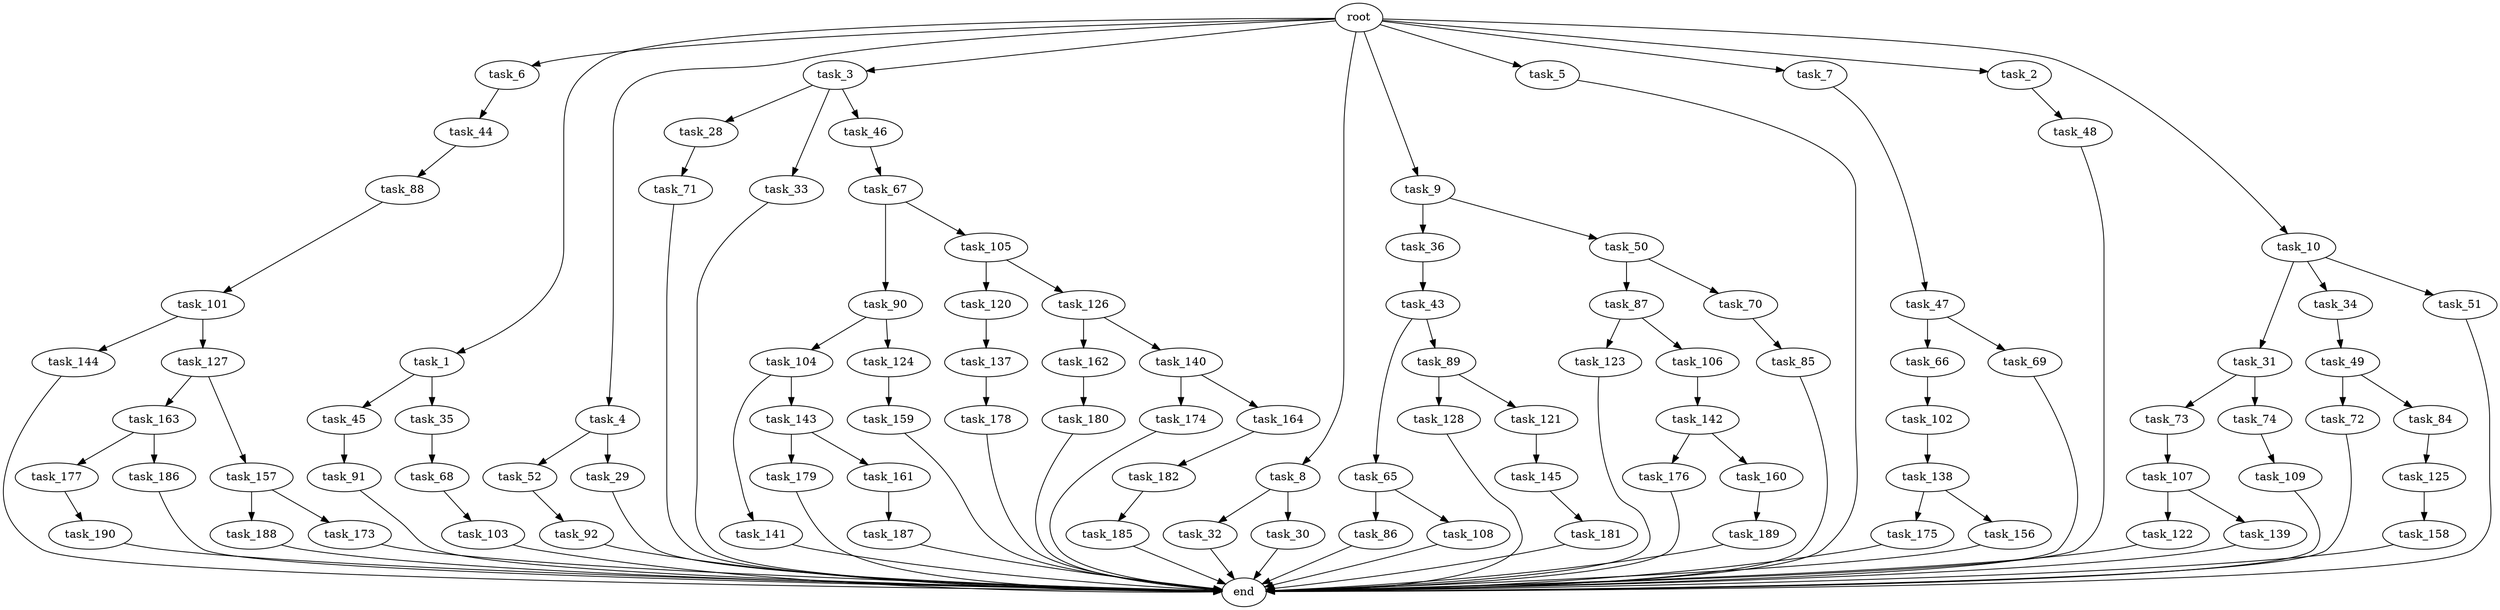 digraph G {
  task_6 [size="1.024000"];
  task_91 [size="137438953.472000"];
  task_45 [size="77309411.328000"];
  task_187 [size="309237645.312000"];
  task_73 [size="137438953.472000"];
  task_123 [size="309237645.312000"];
  task_107 [size="214748364.800000"];
  task_66 [size="214748364.800000"];
  task_1 [size="1.024000"];
  task_159 [size="214748364.800000"];
  task_68 [size="420906795.008000"];
  task_190 [size="858993459.200000"];
  task_65 [size="137438953.472000"];
  task_72 [size="137438953.472000"];
  root [size="0.000000"];
  task_178 [size="214748364.800000"];
  task_176 [size="34359738.368000"];
  task_179 [size="137438953.472000"];
  task_144 [size="858993459.200000"];
  task_84 [size="137438953.472000"];
  task_74 [size="137438953.472000"];
  task_4 [size="1.024000"];
  task_3 [size="1.024000"];
  task_86 [size="309237645.312000"];
  task_189 [size="309237645.312000"];
  task_85 [size="695784701.952000"];
  task_101 [size="77309411.328000"];
  task_182 [size="309237645.312000"];
  task_8 [size="1.024000"];
  task_120 [size="309237645.312000"];
  task_9 [size="1.024000"];
  task_109 [size="34359738.368000"];
  task_177 [size="549755813.888000"];
  task_5 [size="1.024000"];
  task_32 [size="858993459.200000"];
  task_161 [size="137438953.472000"];
  task_49 [size="34359738.368000"];
  task_145 [size="137438953.472000"];
  task_128 [size="858993459.200000"];
  task_36 [size="420906795.008000"];
  task_44 [size="34359738.368000"];
  task_92 [size="420906795.008000"];
  task_88 [size="549755813.888000"];
  task_7 [size="1.024000"];
  task_188 [size="214748364.800000"];
  task_181 [size="420906795.008000"];
  task_126 [size="309237645.312000"];
  task_35 [size="77309411.328000"];
  task_31 [size="420906795.008000"];
  task_186 [size="549755813.888000"];
  task_28 [size="309237645.312000"];
  task_142 [size="858993459.200000"];
  task_173 [size="214748364.800000"];
  task_137 [size="137438953.472000"];
  task_180 [size="549755813.888000"];
  task_121 [size="858993459.200000"];
  task_175 [size="214748364.800000"];
  task_141 [size="309237645.312000"];
  task_90 [size="137438953.472000"];
  task_162 [size="77309411.328000"];
  task_143 [size="309237645.312000"];
  task_2 [size="1.024000"];
  task_106 [size="309237645.312000"];
  task_105 [size="137438953.472000"];
  task_33 [size="309237645.312000"];
  task_87 [size="549755813.888000"];
  task_50 [size="420906795.008000"];
  task_122 [size="137438953.472000"];
  task_43 [size="34359738.368000"];
  task_104 [size="309237645.312000"];
  task_158 [size="420906795.008000"];
  task_160 [size="34359738.368000"];
  task_174 [size="137438953.472000"];
  task_103 [size="34359738.368000"];
  task_127 [size="858993459.200000"];
  task_70 [size="549755813.888000"];
  task_30 [size="858993459.200000"];
  task_156 [size="214748364.800000"];
  task_67 [size="858993459.200000"];
  task_48 [size="309237645.312000"];
  task_10 [size="1.024000"];
  task_164 [size="137438953.472000"];
  task_185 [size="137438953.472000"];
  task_52 [size="34359738.368000"];
  task_163 [size="214748364.800000"];
  task_29 [size="34359738.368000"];
  task_102 [size="77309411.328000"];
  task_124 [size="309237645.312000"];
  task_139 [size="137438953.472000"];
  task_47 [size="34359738.368000"];
  task_69 [size="214748364.800000"];
  task_140 [size="77309411.328000"];
  task_108 [size="309237645.312000"];
  end [size="0.000000"];
  task_71 [size="77309411.328000"];
  task_89 [size="137438953.472000"];
  task_46 [size="309237645.312000"];
  task_34 [size="420906795.008000"];
  task_51 [size="420906795.008000"];
  task_125 [size="420906795.008000"];
  task_138 [size="214748364.800000"];
  task_157 [size="214748364.800000"];

  task_6 -> task_44 [size="33554432.000000"];
  task_91 -> end [size="1.000000"];
  task_45 -> task_91 [size="134217728.000000"];
  task_187 -> end [size="1.000000"];
  task_73 -> task_107 [size="209715200.000000"];
  task_123 -> end [size="1.000000"];
  task_107 -> task_122 [size="134217728.000000"];
  task_107 -> task_139 [size="134217728.000000"];
  task_66 -> task_102 [size="75497472.000000"];
  task_1 -> task_35 [size="75497472.000000"];
  task_1 -> task_45 [size="75497472.000000"];
  task_159 -> end [size="1.000000"];
  task_68 -> task_103 [size="33554432.000000"];
  task_190 -> end [size="1.000000"];
  task_65 -> task_108 [size="301989888.000000"];
  task_65 -> task_86 [size="301989888.000000"];
  task_72 -> end [size="1.000000"];
  root -> task_2 [size="1.000000"];
  root -> task_6 [size="1.000000"];
  root -> task_7 [size="1.000000"];
  root -> task_4 [size="1.000000"];
  root -> task_3 [size="1.000000"];
  root -> task_5 [size="1.000000"];
  root -> task_1 [size="1.000000"];
  root -> task_8 [size="1.000000"];
  root -> task_9 [size="1.000000"];
  root -> task_10 [size="1.000000"];
  task_178 -> end [size="1.000000"];
  task_176 -> end [size="1.000000"];
  task_179 -> end [size="1.000000"];
  task_144 -> end [size="1.000000"];
  task_84 -> task_125 [size="411041792.000000"];
  task_74 -> task_109 [size="33554432.000000"];
  task_4 -> task_29 [size="33554432.000000"];
  task_4 -> task_52 [size="33554432.000000"];
  task_3 -> task_33 [size="301989888.000000"];
  task_3 -> task_28 [size="301989888.000000"];
  task_3 -> task_46 [size="301989888.000000"];
  task_86 -> end [size="1.000000"];
  task_189 -> end [size="1.000000"];
  task_85 -> end [size="1.000000"];
  task_101 -> task_144 [size="838860800.000000"];
  task_101 -> task_127 [size="838860800.000000"];
  task_182 -> task_185 [size="134217728.000000"];
  task_8 -> task_30 [size="838860800.000000"];
  task_8 -> task_32 [size="838860800.000000"];
  task_120 -> task_137 [size="134217728.000000"];
  task_9 -> task_50 [size="411041792.000000"];
  task_9 -> task_36 [size="411041792.000000"];
  task_109 -> end [size="1.000000"];
  task_177 -> task_190 [size="838860800.000000"];
  task_5 -> end [size="1.000000"];
  task_32 -> end [size="1.000000"];
  task_161 -> task_187 [size="301989888.000000"];
  task_49 -> task_84 [size="134217728.000000"];
  task_49 -> task_72 [size="134217728.000000"];
  task_145 -> task_181 [size="411041792.000000"];
  task_128 -> end [size="1.000000"];
  task_36 -> task_43 [size="33554432.000000"];
  task_44 -> task_88 [size="536870912.000000"];
  task_92 -> end [size="1.000000"];
  task_88 -> task_101 [size="75497472.000000"];
  task_7 -> task_47 [size="33554432.000000"];
  task_188 -> end [size="1.000000"];
  task_181 -> end [size="1.000000"];
  task_126 -> task_162 [size="75497472.000000"];
  task_126 -> task_140 [size="75497472.000000"];
  task_35 -> task_68 [size="411041792.000000"];
  task_31 -> task_73 [size="134217728.000000"];
  task_31 -> task_74 [size="134217728.000000"];
  task_186 -> end [size="1.000000"];
  task_28 -> task_71 [size="75497472.000000"];
  task_142 -> task_176 [size="33554432.000000"];
  task_142 -> task_160 [size="33554432.000000"];
  task_173 -> end [size="1.000000"];
  task_137 -> task_178 [size="209715200.000000"];
  task_180 -> end [size="1.000000"];
  task_121 -> task_145 [size="134217728.000000"];
  task_175 -> end [size="1.000000"];
  task_141 -> end [size="1.000000"];
  task_90 -> task_124 [size="301989888.000000"];
  task_90 -> task_104 [size="301989888.000000"];
  task_162 -> task_180 [size="536870912.000000"];
  task_143 -> task_161 [size="134217728.000000"];
  task_143 -> task_179 [size="134217728.000000"];
  task_2 -> task_48 [size="301989888.000000"];
  task_106 -> task_142 [size="838860800.000000"];
  task_105 -> task_126 [size="301989888.000000"];
  task_105 -> task_120 [size="301989888.000000"];
  task_33 -> end [size="1.000000"];
  task_87 -> task_106 [size="301989888.000000"];
  task_87 -> task_123 [size="301989888.000000"];
  task_50 -> task_87 [size="536870912.000000"];
  task_50 -> task_70 [size="536870912.000000"];
  task_122 -> end [size="1.000000"];
  task_43 -> task_65 [size="134217728.000000"];
  task_43 -> task_89 [size="134217728.000000"];
  task_104 -> task_143 [size="301989888.000000"];
  task_104 -> task_141 [size="301989888.000000"];
  task_158 -> end [size="1.000000"];
  task_160 -> task_189 [size="301989888.000000"];
  task_174 -> end [size="1.000000"];
  task_103 -> end [size="1.000000"];
  task_127 -> task_163 [size="209715200.000000"];
  task_127 -> task_157 [size="209715200.000000"];
  task_70 -> task_85 [size="679477248.000000"];
  task_30 -> end [size="1.000000"];
  task_156 -> end [size="1.000000"];
  task_67 -> task_105 [size="134217728.000000"];
  task_67 -> task_90 [size="134217728.000000"];
  task_48 -> end [size="1.000000"];
  task_10 -> task_31 [size="411041792.000000"];
  task_10 -> task_34 [size="411041792.000000"];
  task_10 -> task_51 [size="411041792.000000"];
  task_164 -> task_182 [size="301989888.000000"];
  task_185 -> end [size="1.000000"];
  task_52 -> task_92 [size="411041792.000000"];
  task_163 -> task_186 [size="536870912.000000"];
  task_163 -> task_177 [size="536870912.000000"];
  task_29 -> end [size="1.000000"];
  task_102 -> task_138 [size="209715200.000000"];
  task_124 -> task_159 [size="209715200.000000"];
  task_139 -> end [size="1.000000"];
  task_47 -> task_66 [size="209715200.000000"];
  task_47 -> task_69 [size="209715200.000000"];
  task_69 -> end [size="1.000000"];
  task_140 -> task_174 [size="134217728.000000"];
  task_140 -> task_164 [size="134217728.000000"];
  task_108 -> end [size="1.000000"];
  task_71 -> end [size="1.000000"];
  task_89 -> task_128 [size="838860800.000000"];
  task_89 -> task_121 [size="838860800.000000"];
  task_46 -> task_67 [size="838860800.000000"];
  task_34 -> task_49 [size="33554432.000000"];
  task_51 -> end [size="1.000000"];
  task_125 -> task_158 [size="411041792.000000"];
  task_138 -> task_156 [size="209715200.000000"];
  task_138 -> task_175 [size="209715200.000000"];
  task_157 -> task_173 [size="209715200.000000"];
  task_157 -> task_188 [size="209715200.000000"];
}
